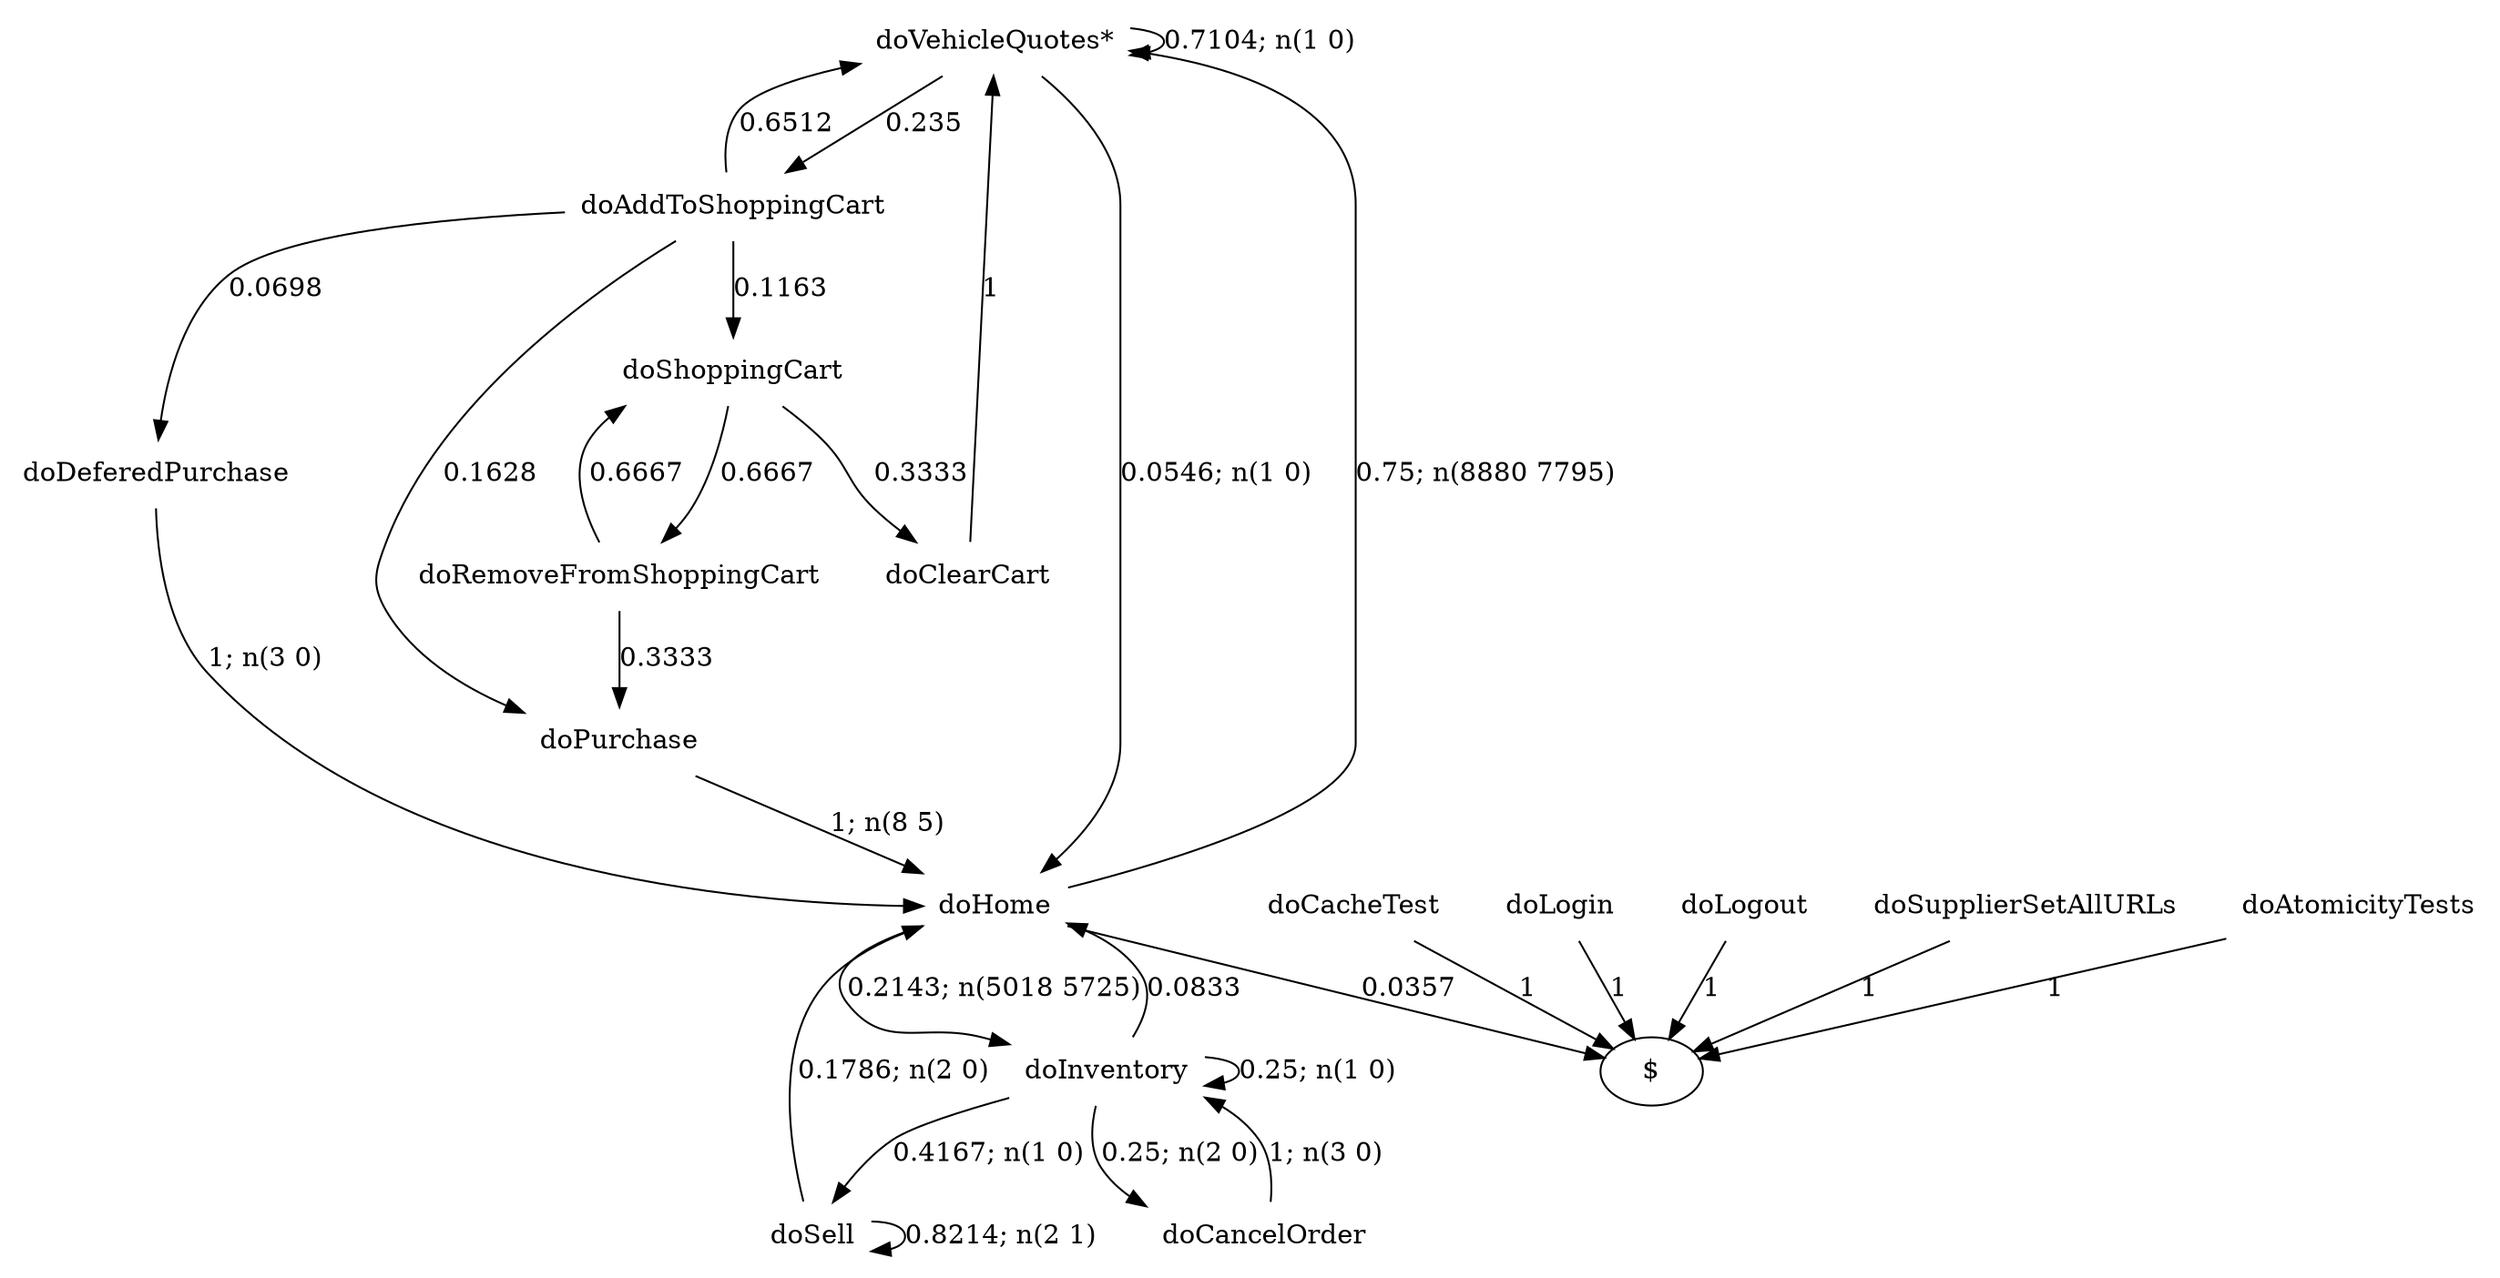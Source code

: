 digraph G {"doVehicleQuotes*" [label="doVehicleQuotes*",shape=none];"doSupplierSetAllURLs" [label="doSupplierSetAllURLs",shape=none];"doAtomicityTests" [label="doAtomicityTests",shape=none];"doCacheTest" [label="doCacheTest",shape=none];"doLogin" [label="doLogin",shape=none];"doAddToShoppingCart" [label="doAddToShoppingCart",shape=none];"doDeferedPurchase" [label="doDeferedPurchase",shape=none];"doHome" [label="doHome",shape=none];"doShoppingCart" [label="doShoppingCart",shape=none];"doClearCart" [label="doClearCart",shape=none];"doPurchase" [label="doPurchase",shape=none];"doInventory" [label="doInventory",shape=none];"doSell" [label="doSell",shape=none];"doLogout" [label="doLogout",shape=none];"doCancelOrder" [label="doCancelOrder",shape=none];"doRemoveFromShoppingCart" [label="doRemoveFromShoppingCart",shape=none];"doVehicleQuotes*"->"doVehicleQuotes*" [style=solid,label="0.7104; n(1 0)"];"doVehicleQuotes*"->"doAddToShoppingCart" [style=solid,label="0.235"];"doVehicleQuotes*"->"doHome" [style=solid,label="0.0546; n(1 0)"];"doSupplierSetAllURLs"->"$" [style=solid,label="1"];"doAtomicityTests"->"$" [style=solid,label="1"];"doCacheTest"->"$" [style=solid,label="1"];"doLogin"->"$" [style=solid,label="1"];"doAddToShoppingCart"->"doVehicleQuotes*" [style=solid,label="0.6512"];"doAddToShoppingCart"->"doDeferedPurchase" [style=solid,label="0.0698"];"doAddToShoppingCart"->"doShoppingCart" [style=solid,label="0.1163"];"doAddToShoppingCart"->"doPurchase" [style=solid,label="0.1628"];"doDeferedPurchase"->"doHome" [style=solid,label="1; n(3 0)"];"doHome"->"doVehicleQuotes*" [style=solid,label="0.75; n(8880 7795)"];"doHome"->"doInventory" [style=solid,label="0.2143; n(5018 5725)"];"doHome"->"$" [style=solid,label="0.0357"];"doShoppingCart"->"doClearCart" [style=solid,label="0.3333"];"doShoppingCart"->"doRemoveFromShoppingCart" [style=solid,label="0.6667"];"doClearCart"->"doVehicleQuotes*" [style=solid,label="1"];"doPurchase"->"doHome" [style=solid,label="1; n(8 5)"];"doInventory"->"doHome" [style=solid,label="0.0833"];"doInventory"->"doInventory" [style=solid,label="0.25; n(1 0)"];"doInventory"->"doSell" [style=solid,label="0.4167; n(1 0)"];"doInventory"->"doCancelOrder" [style=solid,label="0.25; n(2 0)"];"doSell"->"doHome" [style=solid,label="0.1786; n(2 0)"];"doSell"->"doSell" [style=solid,label="0.8214; n(2 1)"];"doLogout"->"$" [style=solid,label="1"];"doCancelOrder"->"doInventory" [style=solid,label="1; n(3 0)"];"doRemoveFromShoppingCart"->"doShoppingCart" [style=solid,label="0.6667"];"doRemoveFromShoppingCart"->"doPurchase" [style=solid,label="0.3333"];}